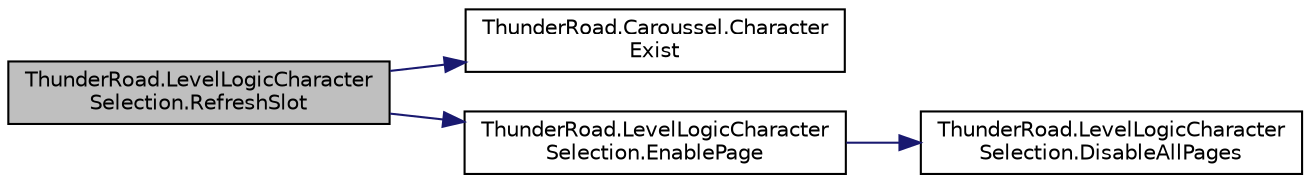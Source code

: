 digraph "ThunderRoad.LevelLogicCharacterSelection.RefreshSlot"
{
 // LATEX_PDF_SIZE
  edge [fontname="Helvetica",fontsize="10",labelfontname="Helvetica",labelfontsize="10"];
  node [fontname="Helvetica",fontsize="10",shape=record];
  rankdir="LR";
  Node1 [label="ThunderRoad.LevelLogicCharacter\lSelection.RefreshSlot",height=0.2,width=0.4,color="black", fillcolor="grey75", style="filled", fontcolor="black",tooltip="Refreshes the slot."];
  Node1 -> Node2 [color="midnightblue",fontsize="10",style="solid",fontname="Helvetica"];
  Node2 [label="ThunderRoad.Caroussel.Character\lExist",height=0.2,width=0.4,color="black", fillcolor="white", style="filled",URL="$class_thunder_road_1_1_caroussel.html#acd7cb7fb23ac248fb3b69e60be69d8cc",tooltip="Characters the exist."];
  Node1 -> Node3 [color="midnightblue",fontsize="10",style="solid",fontname="Helvetica"];
  Node3 [label="ThunderRoad.LevelLogicCharacter\lSelection.EnablePage",height=0.2,width=0.4,color="black", fillcolor="white", style="filled",URL="$class_thunder_road_1_1_level_logic_character_selection.html#ae2cc22603fa0a939f215a503aaffbcca",tooltip="Enables the page."];
  Node3 -> Node4 [color="midnightblue",fontsize="10",style="solid",fontname="Helvetica"];
  Node4 [label="ThunderRoad.LevelLogicCharacter\lSelection.DisableAllPages",height=0.2,width=0.4,color="black", fillcolor="white", style="filled",URL="$class_thunder_road_1_1_level_logic_character_selection.html#a2b1a1e13f2f5c14c6805cbb5c0e98661",tooltip="Disables all pages."];
}
